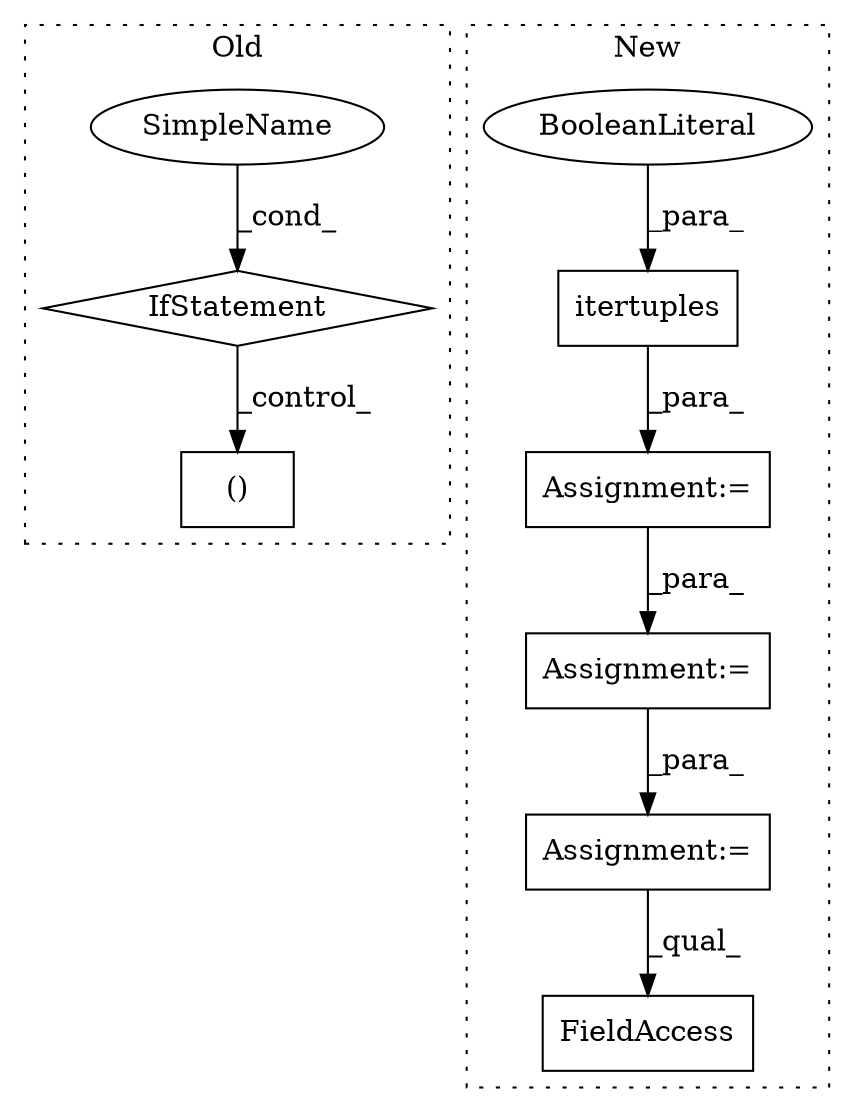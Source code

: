 digraph G {
subgraph cluster0 {
1 [label="IfStatement" a="25" s="3323" l="59" shape="diamond"];
6 [label="()" a="106" s="3229" l="17" shape="box"];
9 [label="SimpleName" a="42" s="3377" l="5" shape="ellipse"];
label = "Old";
style="dotted";
}
subgraph cluster1 {
2 [label="itertuples" a="32" s="3409,3425" l="11,1" shape="box"];
3 [label="BooleanLiteral" a="9" s="3420" l="5" shape="ellipse"];
4 [label="Assignment:=" a="7" s="3540" l="1" shape="box"];
5 [label="Assignment:=" a="7" s="3345" l="1" shape="box"];
7 [label="FieldAccess" a="22" s="3628" l="17" shape="box"];
8 [label="Assignment:=" a="7" s="3588" l="1" shape="box"];
label = "New";
style="dotted";
}
1 -> 6 [label="_control_"];
2 -> 5 [label="_para_"];
3 -> 2 [label="_para_"];
4 -> 8 [label="_para_"];
5 -> 4 [label="_para_"];
8 -> 7 [label="_qual_"];
9 -> 1 [label="_cond_"];
}